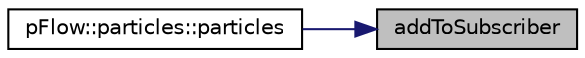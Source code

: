 digraph "addToSubscriber"
{
 // LATEX_PDF_SIZE
  edge [fontname="Helvetica",fontsize="10",labelfontname="Helvetica",labelfontsize="10"];
  node [fontname="Helvetica",fontsize="10",shape=record];
  rankdir="RL";
  Node1 [label="addToSubscriber",height=0.2,width=0.4,color="black", fillcolor="grey75", style="filled", fontcolor="black",tooltip=" "];
  Node1 -> Node2 [dir="back",color="midnightblue",fontsize="10",style="solid",fontname="Helvetica"];
  Node2 [label="pFlow::particles::particles",height=0.2,width=0.4,color="black", fillcolor="white", style="filled",URL="$classpFlow_1_1particles.html#ab93291e217f8e7630df6f74d2a3119b6",tooltip=" "];
}
